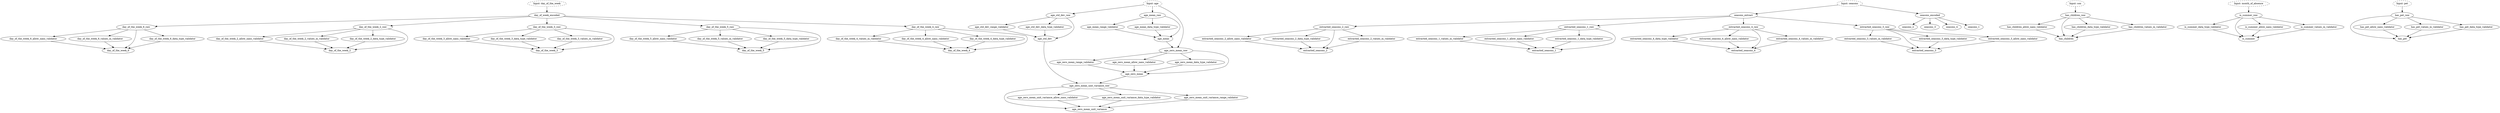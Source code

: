 // Dependency Graph
digraph {
	day_of_the_week_3_allow_nans_validator [label=day_of_the_week_3_allow_nans_validator]
	age_mean_range_validator [label=age_mean_range_validator]
	day_of_the_week_2_allow_nans_validator [label=day_of_the_week_2_allow_nans_validator]
	extracted_seasons_2_raw [label=extracted_seasons_2_raw]
	has_children_allow_nans_validator [label=has_children_allow_nans_validator]
	age_std_dev_raw [label=age_std_dev_raw]
	age_zero_mean_unit_variance [label=age_zero_mean_unit_variance]
	day_of_the_week_4_values_in_validator [label=day_of_the_week_4_values_in_validator]
	day_of_the_week_5_allow_nans_validator [label=day_of_the_week_5_allow_nans_validator]
	day_of_the_week_4_allow_nans_validator [label=day_of_the_week_4_allow_nans_validator]
	day_of_the_week_6_raw [label=day_of_the_week_6_raw]
	has_children_raw [label=has_children_raw]
	day_of_the_week [label="Input: day_of_the_week" style=dashed]
	extracted_seasons_2_allow_nans_validator [label=extracted_seasons_2_allow_nans_validator]
	is_summer_data_type_validator [label=is_summer_data_type_validator]
	day_of_the_week_6_allow_nans_validator [label=day_of_the_week_6_allow_nans_validator]
	has_children [label=has_children]
	age_std_dev_range_validator [label=age_std_dev_range_validator]
	is_summer [label=is_summer]
	seasons_2 [label=seasons_2]
	has_pet [label=has_pet]
	extracted_seasons_4_data_type_validator [label=extracted_seasons_4_data_type_validator]
	age_zero_mean_unit_variance_allow_nans_validator [label=age_zero_mean_unit_variance_allow_nans_validator]
	day_of_the_week_6_values_in_validator [label=day_of_the_week_6_values_in_validator]
	day_of_the_week_3_data_type_validator [label=day_of_the_week_3_data_type_validator]
	day_of_the_week_6 [label=day_of_the_week_6]
	age_std_dev_data_type_validator [label=age_std_dev_data_type_validator]
	age [label="Input: age" style=dashed]
	day_of_the_week_4_data_type_validator [label=day_of_the_week_4_data_type_validator]
	age_zero_mean_range_validator [label=age_zero_mean_range_validator]
	age_zero_mean_unit_variance_data_type_validator [label=age_zero_mean_unit_variance_data_type_validator]
	seasons_3 [label=seasons_3]
	seasons [label="Input: seasons" style=dashed]
	age_zero_mean_allow_nans_validator [label=age_zero_mean_allow_nans_validator]
	extracted_seasons_3_values_in_validator [label=extracted_seasons_3_values_in_validator]
	seasons_4 [label=seasons_4]
	age_zero_mean_data_type_validator [label=age_zero_mean_data_type_validator]
	seasons_1 [label=seasons_1]
	extracted_seasons_1_raw [label=extracted_seasons_1_raw]
	extracted_seasons_1_values_in_validator [label=extracted_seasons_1_values_in_validator]
	seasons_extract [label=seasons_extract]
	is_summer_allow_nans_validator [label=is_summer_allow_nans_validator]
	is_summer_values_in_validator [label=is_summer_values_in_validator]
	pet [label="Input: pet" style=dashed]
	has_children_data_type_validator [label=has_children_data_type_validator]
	extracted_seasons_3 [label=extracted_seasons_3]
	extracted_seasons_1_allow_nans_validator [label=extracted_seasons_1_allow_nans_validator]
	day_of_the_week_2_raw [label=day_of_the_week_2_raw]
	month_of_absence [label="Input: month_of_absence" style=dashed]
	extracted_seasons_1_data_type_validator [label=extracted_seasons_1_data_type_validator]
	age_zero_mean [label=age_zero_mean]
	day_of_the_week_2_values_in_validator [label=day_of_the_week_2_values_in_validator]
	day_of_the_week_2_data_type_validator [label=day_of_the_week_2_data_type_validator]
	day_of_the_week_5_values_in_validator [label=day_of_the_week_5_values_in_validator]
	has_pet_raw [label=has_pet_raw]
	day_of_the_week_5_data_type_validator [label=day_of_the_week_5_data_type_validator]
	extracted_seasons_4_allow_nans_validator [label=extracted_seasons_4_allow_nans_validator]
	extracted_seasons_2_data_type_validator [label=extracted_seasons_2_data_type_validator]
	day_of_the_week_3_values_in_validator [label=day_of_the_week_3_values_in_validator]
	age_mean_data_type_validator [label=age_mean_data_type_validator]
	extracted_seasons_1 [label=extracted_seasons_1]
	has_children_values_in_validator [label=has_children_values_in_validator]
	extracted_seasons_3_data_type_validator [label=extracted_seasons_3_data_type_validator]
	age_zero_mean_unit_variance_range_validator [label=age_zero_mean_unit_variance_range_validator]
	day_of_the_week_3 [label=day_of_the_week_3]
	day_of_the_week_2 [label=day_of_the_week_2]
	extracted_seasons_4 [label=extracted_seasons_4]
	has_pet_allow_nans_validator [label=has_pet_allow_nans_validator]
	age_mean_raw [label=age_mean_raw]
	extracted_seasons_2 [label=extracted_seasons_2]
	age_zero_mean_unit_variance_raw [label=age_zero_mean_unit_variance_raw]
	day_of_the_week_3_raw [label=day_of_the_week_3_raw]
	age_zero_mean_raw [label=age_zero_mean_raw]
	extracted_seasons_4_values_in_validator [label=extracted_seasons_4_values_in_validator]
	extracted_seasons_3_allow_nans_validator [label=extracted_seasons_3_allow_nans_validator]
	is_summer_raw [label=is_summer_raw]
	seasons_encoded [label=seasons_encoded]
	extracted_seasons_2_values_in_validator [label=extracted_seasons_2_values_in_validator]
	day_of_the_week_5 [label=day_of_the_week_5]
	day_of_week_encoded [label=day_of_week_encoded]
	day_of_the_week_5_raw [label=day_of_the_week_5_raw]
	extracted_seasons_4_raw [label=extracted_seasons_4_raw]
	extracted_seasons_3_raw [label=extracted_seasons_3_raw]
	son [label="Input: son" style=dashed]
	has_pet_values_in_validator [label=has_pet_values_in_validator]
	age_mean [label=age_mean]
	age_std_dev [label=age_std_dev]
	day_of_the_week_4_raw [label=day_of_the_week_4_raw]
	has_pet_data_type_validator [label=has_pet_data_type_validator]
	day_of_the_week_6_data_type_validator [label=day_of_the_week_6_data_type_validator]
	day_of_the_week_4 [label=day_of_the_week_4]
	day_of_the_week_3_raw -> day_of_the_week_3_allow_nans_validator
	age_mean_raw -> age_mean_range_validator
	day_of_the_week_2_raw -> day_of_the_week_2_allow_nans_validator
	seasons_extract -> extracted_seasons_2_raw
	has_children_raw -> has_children_allow_nans_validator
	age -> age_std_dev_raw
	age_zero_mean_unit_variance_raw -> age_zero_mean_unit_variance
	age_zero_mean_unit_variance_range_validator -> age_zero_mean_unit_variance
	age_zero_mean_unit_variance_data_type_validator -> age_zero_mean_unit_variance
	age_zero_mean_unit_variance_allow_nans_validator -> age_zero_mean_unit_variance
	day_of_the_week_4_raw -> day_of_the_week_4_values_in_validator
	day_of_the_week_5_raw -> day_of_the_week_5_allow_nans_validator
	day_of_the_week_4_raw -> day_of_the_week_4_allow_nans_validator
	day_of_week_encoded -> day_of_the_week_6_raw
	son -> has_children_raw
	extracted_seasons_2_raw -> extracted_seasons_2_allow_nans_validator
	is_summer_raw -> is_summer_data_type_validator
	day_of_the_week_6_raw -> day_of_the_week_6_allow_nans_validator
	has_children_raw -> has_children
	has_children_data_type_validator -> has_children
	has_children_values_in_validator -> has_children
	has_children_allow_nans_validator -> has_children
	age_std_dev_raw -> age_std_dev_range_validator
	is_summer_raw -> is_summer
	is_summer_data_type_validator -> is_summer
	is_summer_values_in_validator -> is_summer
	is_summer_allow_nans_validator -> is_summer
	seasons_encoded -> seasons_2
	has_pet_raw -> has_pet
	has_pet_data_type_validator -> has_pet
	has_pet_values_in_validator -> has_pet
	has_pet_allow_nans_validator -> has_pet
	extracted_seasons_4_raw -> extracted_seasons_4_data_type_validator
	age_zero_mean_unit_variance_raw -> age_zero_mean_unit_variance_allow_nans_validator
	day_of_the_week_6_raw -> day_of_the_week_6_values_in_validator
	day_of_the_week_3_raw -> day_of_the_week_3_data_type_validator
	day_of_the_week_6_raw -> day_of_the_week_6
	day_of_the_week_6_data_type_validator -> day_of_the_week_6
	day_of_the_week_6_values_in_validator -> day_of_the_week_6
	day_of_the_week_6_allow_nans_validator -> day_of_the_week_6
	age_std_dev_raw -> age_std_dev_data_type_validator
	day_of_the_week_4_raw -> day_of_the_week_4_data_type_validator
	age_zero_mean_raw -> age_zero_mean_range_validator
	age_zero_mean_unit_variance_raw -> age_zero_mean_unit_variance_data_type_validator
	seasons_encoded -> seasons_3
	age_zero_mean_raw -> age_zero_mean_allow_nans_validator
	extracted_seasons_3_raw -> extracted_seasons_3_values_in_validator
	seasons_encoded -> seasons_4
	age_zero_mean_raw -> age_zero_mean_data_type_validator
	seasons_encoded -> seasons_1
	seasons_extract -> extracted_seasons_1_raw
	extracted_seasons_1_raw -> extracted_seasons_1_values_in_validator
	seasons -> seasons_extract
	is_summer_raw -> is_summer_allow_nans_validator
	is_summer_raw -> is_summer_values_in_validator
	has_children_raw -> has_children_data_type_validator
	extracted_seasons_3_raw -> extracted_seasons_3
	extracted_seasons_3_data_type_validator -> extracted_seasons_3
	extracted_seasons_3_values_in_validator -> extracted_seasons_3
	extracted_seasons_3_allow_nans_validator -> extracted_seasons_3
	extracted_seasons_1_raw -> extracted_seasons_1_allow_nans_validator
	day_of_week_encoded -> day_of_the_week_2_raw
	extracted_seasons_1_raw -> extracted_seasons_1_data_type_validator
	age_zero_mean_raw -> age_zero_mean
	age_zero_mean_range_validator -> age_zero_mean
	age_zero_mean_data_type_validator -> age_zero_mean
	age_zero_mean_allow_nans_validator -> age_zero_mean
	day_of_the_week_2_raw -> day_of_the_week_2_values_in_validator
	day_of_the_week_2_raw -> day_of_the_week_2_data_type_validator
	day_of_the_week_5_raw -> day_of_the_week_5_values_in_validator
	pet -> has_pet_raw
	day_of_the_week_5_raw -> day_of_the_week_5_data_type_validator
	extracted_seasons_4_raw -> extracted_seasons_4_allow_nans_validator
	extracted_seasons_2_raw -> extracted_seasons_2_data_type_validator
	day_of_the_week_3_raw -> day_of_the_week_3_values_in_validator
	age_mean_raw -> age_mean_data_type_validator
	extracted_seasons_1_raw -> extracted_seasons_1
	extracted_seasons_1_data_type_validator -> extracted_seasons_1
	extracted_seasons_1_values_in_validator -> extracted_seasons_1
	extracted_seasons_1_allow_nans_validator -> extracted_seasons_1
	has_children_raw -> has_children_values_in_validator
	extracted_seasons_3_raw -> extracted_seasons_3_data_type_validator
	age_zero_mean_unit_variance_raw -> age_zero_mean_unit_variance_range_validator
	day_of_the_week_3_raw -> day_of_the_week_3
	day_of_the_week_3_data_type_validator -> day_of_the_week_3
	day_of_the_week_3_values_in_validator -> day_of_the_week_3
	day_of_the_week_3_allow_nans_validator -> day_of_the_week_3
	day_of_the_week_2_raw -> day_of_the_week_2
	day_of_the_week_2_data_type_validator -> day_of_the_week_2
	day_of_the_week_2_values_in_validator -> day_of_the_week_2
	day_of_the_week_2_allow_nans_validator -> day_of_the_week_2
	extracted_seasons_4_raw -> extracted_seasons_4
	extracted_seasons_4_data_type_validator -> extracted_seasons_4
	extracted_seasons_4_values_in_validator -> extracted_seasons_4
	extracted_seasons_4_allow_nans_validator -> extracted_seasons_4
	has_pet_raw -> has_pet_allow_nans_validator
	age -> age_mean_raw
	extracted_seasons_2_raw -> extracted_seasons_2
	extracted_seasons_2_data_type_validator -> extracted_seasons_2
	extracted_seasons_2_values_in_validator -> extracted_seasons_2
	extracted_seasons_2_allow_nans_validator -> extracted_seasons_2
	age_zero_mean -> age_zero_mean_unit_variance_raw
	age_std_dev -> age_zero_mean_unit_variance_raw
	day_of_week_encoded -> day_of_the_week_3_raw
	age -> age_zero_mean_raw
	age_mean -> age_zero_mean_raw
	extracted_seasons_4_raw -> extracted_seasons_4_values_in_validator
	extracted_seasons_3_raw -> extracted_seasons_3_allow_nans_validator
	month_of_absence -> is_summer_raw
	seasons -> seasons_encoded
	extracted_seasons_2_raw -> extracted_seasons_2_values_in_validator
	day_of_the_week_5_raw -> day_of_the_week_5
	day_of_the_week_5_data_type_validator -> day_of_the_week_5
	day_of_the_week_5_values_in_validator -> day_of_the_week_5
	day_of_the_week_5_allow_nans_validator -> day_of_the_week_5
	day_of_the_week -> day_of_week_encoded
	day_of_week_encoded -> day_of_the_week_5_raw
	seasons_extract -> extracted_seasons_4_raw
	seasons_extract -> extracted_seasons_3_raw
	has_pet_raw -> has_pet_values_in_validator
	age_mean_raw -> age_mean
	age_mean_range_validator -> age_mean
	age_mean_data_type_validator -> age_mean
	age_std_dev_raw -> age_std_dev
	age_std_dev_range_validator -> age_std_dev
	age_std_dev_data_type_validator -> age_std_dev
	day_of_week_encoded -> day_of_the_week_4_raw
	has_pet_raw -> has_pet_data_type_validator
	day_of_the_week_6_raw -> day_of_the_week_6_data_type_validator
	day_of_the_week_4_raw -> day_of_the_week_4
	day_of_the_week_4_data_type_validator -> day_of_the_week_4
	day_of_the_week_4_values_in_validator -> day_of_the_week_4
	day_of_the_week_4_allow_nans_validator -> day_of_the_week_4
}
